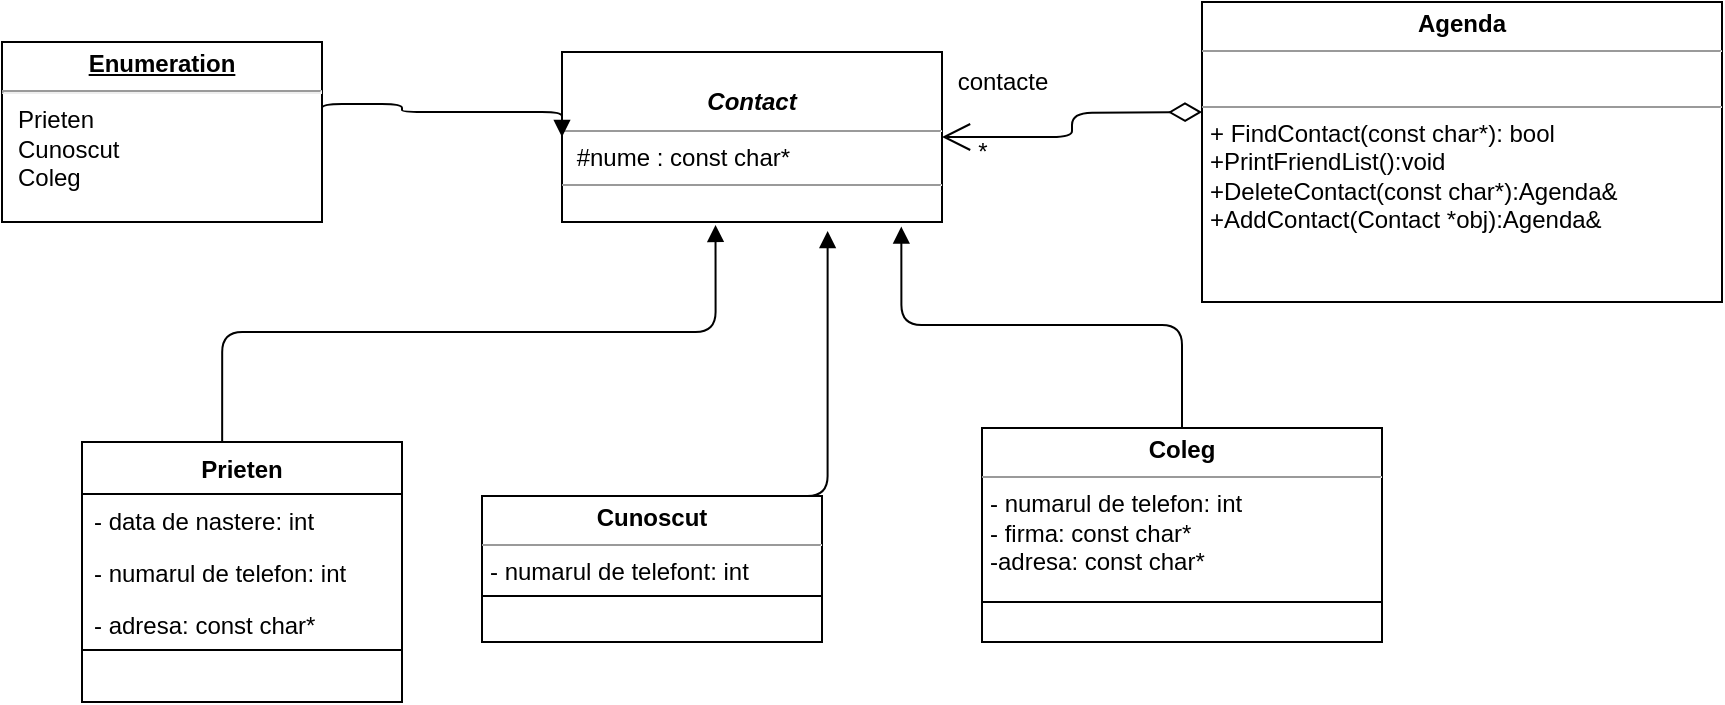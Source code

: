 <mxfile version="14.6.13" type="github">
  <diagram id="Ui0-9yiIc73Z3Jqmeo89" name="Page-1">
    <mxGraphModel dx="1848" dy="548" grid="1" gridSize="10" guides="1" tooltips="1" connect="1" arrows="1" fold="1" page="1" pageScale="1" pageWidth="850" pageHeight="1100" math="0" shadow="0">
      <root>
        <mxCell id="0" />
        <mxCell id="1" parent="0" />
        <mxCell id="4XsNZCwpFAy48UcLujAn-5" value="&lt;p style=&quot;margin: 0px ; margin-top: 4px ; text-align: center&quot;&gt;&lt;br&gt;&lt;b&gt;&lt;i&gt;Contact&lt;/i&gt;&lt;/b&gt;&lt;/p&gt;&lt;hr size=&quot;1&quot;&gt;&lt;p style=&quot;margin: 0px ; margin-left: 4px&quot;&gt;&amp;nbsp;#nume : const char*&lt;br&gt;&lt;/p&gt;&lt;hr size=&quot;1&quot;&gt;&lt;p style=&quot;margin: 0px ; margin-left: 4px&quot;&gt;&lt;br&gt;&lt;/p&gt;" style="verticalAlign=top;align=left;overflow=fill;fontSize=12;fontFamily=Helvetica;html=1;" parent="1" vertex="1">
          <mxGeometry x="250" y="35" width="190" height="85" as="geometry" />
        </mxCell>
        <mxCell id="4XsNZCwpFAy48UcLujAn-6" value="Prieten" style="swimlane;fontStyle=1;childLayout=stackLayout;horizontal=1;startSize=26;fillColor=none;horizontalStack=0;resizeParent=1;resizeParentMax=0;resizeLast=0;collapsible=1;marginBottom=0;" parent="1" vertex="1">
          <mxGeometry x="10" y="230" width="160" height="104" as="geometry">
            <mxRectangle x="90" y="210" width="70" height="26" as="alternateBounds" />
          </mxGeometry>
        </mxCell>
        <mxCell id="4XsNZCwpFAy48UcLujAn-7" value="- data de nastere: int" style="text;strokeColor=none;fillColor=none;align=left;verticalAlign=top;spacingLeft=4;spacingRight=4;overflow=hidden;rotatable=0;points=[[0,0.5],[1,0.5]];portConstraint=eastwest;" parent="4XsNZCwpFAy48UcLujAn-6" vertex="1">
          <mxGeometry y="26" width="160" height="26" as="geometry" />
        </mxCell>
        <mxCell id="4XsNZCwpFAy48UcLujAn-8" value="- numarul de telefon: int" style="text;strokeColor=none;fillColor=none;align=left;verticalAlign=top;spacingLeft=4;spacingRight=4;overflow=hidden;rotatable=0;points=[[0,0.5],[1,0.5]];portConstraint=eastwest;" parent="4XsNZCwpFAy48UcLujAn-6" vertex="1">
          <mxGeometry y="52" width="160" height="26" as="geometry" />
        </mxCell>
        <mxCell id="4XsNZCwpFAy48UcLujAn-9" value="- adresa: const char*" style="text;strokeColor=none;fillColor=none;align=left;verticalAlign=top;spacingLeft=4;spacingRight=4;overflow=hidden;rotatable=0;points=[[0,0.5],[1,0.5]];portConstraint=eastwest;" parent="4XsNZCwpFAy48UcLujAn-6" vertex="1">
          <mxGeometry y="78" width="160" height="26" as="geometry" />
        </mxCell>
        <mxCell id="4XsNZCwpFAy48UcLujAn-12" value="&lt;p style=&quot;margin: 0px ; margin-top: 4px ; text-align: center&quot;&gt;&lt;b&gt;Cunoscut&lt;/b&gt;&lt;/p&gt;&lt;hr size=&quot;1&quot;&gt;&lt;p style=&quot;margin: 0px ; margin-left: 4px&quot;&gt;- numarul de telefont: int&lt;/p&gt;&lt;p style=&quot;margin: 0px ; margin-left: 4px&quot;&gt;&lt;br&gt;&lt;/p&gt;" style="verticalAlign=top;align=left;overflow=fill;fontSize=12;fontFamily=Helvetica;html=1;" parent="1" vertex="1">
          <mxGeometry x="210" y="257" width="170" height="50" as="geometry" />
        </mxCell>
        <mxCell id="4XsNZCwpFAy48UcLujAn-13" value="&lt;p style=&quot;margin: 0px ; margin-top: 4px ; text-align: center&quot;&gt;&lt;b&gt;Coleg&lt;/b&gt;&lt;/p&gt;&lt;hr size=&quot;1&quot;&gt;&lt;p style=&quot;margin: 0px ; margin-left: 4px&quot;&gt;- numarul de telefon: int&lt;/p&gt;&lt;p style=&quot;margin: 0px ; margin-left: 4px&quot;&gt;- firma: const char*&lt;/p&gt;&lt;p style=&quot;margin: 0px ; margin-left: 4px&quot;&gt;-adresa: const char*&lt;/p&gt;&lt;p style=&quot;margin: 0px ; margin-left: 4px&quot;&gt;&lt;br&gt;&lt;/p&gt;" style="verticalAlign=top;align=left;overflow=fill;fontSize=12;fontFamily=Helvetica;html=1;" parent="1" vertex="1">
          <mxGeometry x="460" y="223" width="200" height="87" as="geometry" />
        </mxCell>
        <mxCell id="4XsNZCwpFAy48UcLujAn-15" value="&lt;p style=&quot;margin: 0px ; margin-top: 4px ; text-align: center&quot;&gt;&lt;b&gt;Agenda&lt;/b&gt;&lt;/p&gt;&lt;hr size=&quot;1&quot;&gt;&lt;p style=&quot;margin: 0px ; margin-left: 4px&quot;&gt;&lt;br&gt;&lt;/p&gt;&lt;hr size=&quot;1&quot;&gt;&lt;p style=&quot;margin: 0px ; margin-left: 4px&quot;&gt;+ FindContact(const char*): bool&lt;/p&gt;&lt;p style=&quot;margin: 0px ; margin-left: 4px&quot;&gt;+PrintFriendList():void&lt;/p&gt;&lt;p style=&quot;margin: 0px ; margin-left: 4px&quot;&gt;+DeleteContact(const char*):Agenda&amp;amp;&lt;/p&gt;&lt;p style=&quot;margin: 0px ; margin-left: 4px&quot;&gt;+AddContact(Contact *obj):Agenda&amp;amp;&lt;/p&gt;&lt;p style=&quot;margin: 0px ; margin-left: 4px&quot;&gt;&lt;br&gt;&lt;/p&gt;&lt;p style=&quot;margin: 0px ; margin-left: 4px&quot;&gt;&lt;br&gt;&lt;/p&gt;&lt;p style=&quot;margin: 0px ; margin-left: 4px&quot;&gt;&lt;br&gt;&lt;/p&gt;" style="verticalAlign=top;align=left;overflow=fill;fontSize=12;fontFamily=Helvetica;html=1;" parent="1" vertex="1">
          <mxGeometry x="570" y="10" width="260" height="150" as="geometry" />
        </mxCell>
        <mxCell id="4XsNZCwpFAy48UcLujAn-20" value="" style="endArrow=open;html=1;endSize=12;startArrow=diamondThin;startSize=14;startFill=0;edgeStyle=orthogonalEdgeStyle;align=left;verticalAlign=bottom;entryX=1;entryY=0.5;entryDx=0;entryDy=0;" parent="1" target="4XsNZCwpFAy48UcLujAn-5" edge="1">
          <mxGeometry x="-0.43" y="51" relative="1" as="geometry">
            <mxPoint x="570" y="65" as="sourcePoint" />
            <mxPoint x="390" y="69.5" as="targetPoint" />
            <Array as="points" />
            <mxPoint as="offset" />
          </mxGeometry>
        </mxCell>
        <mxCell id="4XsNZCwpFAy48UcLujAn-21" value="" style="endArrow=block;endFill=1;html=1;edgeStyle=orthogonalEdgeStyle;align=left;verticalAlign=top;exitX=0.438;exitY=0;exitDx=0;exitDy=0;exitPerimeter=0;entryX=0.404;entryY=1.017;entryDx=0;entryDy=0;entryPerimeter=0;" parent="1" source="4XsNZCwpFAy48UcLujAn-6" target="4XsNZCwpFAy48UcLujAn-5" edge="1">
          <mxGeometry x="-0.814" y="-10" relative="1" as="geometry">
            <mxPoint x="80" y="180" as="sourcePoint" />
            <mxPoint x="240" y="180" as="targetPoint" />
            <mxPoint as="offset" />
          </mxGeometry>
        </mxCell>
        <mxCell id="4XsNZCwpFAy48UcLujAn-23" value="" style="endArrow=block;endFill=1;html=1;edgeStyle=orthogonalEdgeStyle;align=left;verticalAlign=top;exitX=0.5;exitY=0;exitDx=0;exitDy=0;entryX=0.699;entryY=1.053;entryDx=0;entryDy=0;entryPerimeter=0;" parent="1" source="4XsNZCwpFAy48UcLujAn-12" target="4XsNZCwpFAy48UcLujAn-5" edge="1">
          <mxGeometry x="-0.407" y="-47" relative="1" as="geometry">
            <mxPoint x="330" y="160" as="sourcePoint" />
            <mxPoint x="490" y="160" as="targetPoint" />
            <Array as="points">
              <mxPoint x="383" y="257" />
            </Array>
            <mxPoint as="offset" />
          </mxGeometry>
        </mxCell>
        <mxCell id="4XsNZCwpFAy48UcLujAn-25" value="" style="endArrow=block;endFill=1;html=1;edgeStyle=orthogonalEdgeStyle;align=left;verticalAlign=top;entryX=0.893;entryY=1.027;entryDx=0;entryDy=0;entryPerimeter=0;exitX=0.5;exitY=0;exitDx=0;exitDy=0;" parent="1" source="4XsNZCwpFAy48UcLujAn-13" target="4XsNZCwpFAy48UcLujAn-5" edge="1">
          <mxGeometry x="-0.818" y="-30" relative="1" as="geometry">
            <mxPoint x="520" y="200" as="sourcePoint" />
            <mxPoint x="410" y="200" as="targetPoint" />
            <mxPoint as="offset" />
          </mxGeometry>
        </mxCell>
        <mxCell id="4XsNZCwpFAy48UcLujAn-28" value="*" style="text;html=1;align=center;verticalAlign=middle;resizable=0;points=[];autosize=1;strokeColor=none;" parent="1" vertex="1">
          <mxGeometry x="450" y="75" width="20" height="20" as="geometry" />
        </mxCell>
        <mxCell id="4XsNZCwpFAy48UcLujAn-30" value="contacte" style="text;html=1;align=center;verticalAlign=middle;resizable=0;points=[];autosize=1;strokeColor=none;" parent="1" vertex="1">
          <mxGeometry x="440" y="40" width="60" height="20" as="geometry" />
        </mxCell>
        <mxCell id="1b1aqfyQ7OxpXS8MbRCP-4" value="" style="endArrow=block;endFill=1;html=1;edgeStyle=orthogonalEdgeStyle;align=left;verticalAlign=top;entryX=0;entryY=0.5;entryDx=0;entryDy=0;" parent="1" target="4XsNZCwpFAy48UcLujAn-5" edge="1">
          <mxGeometry x="-1" relative="1" as="geometry">
            <mxPoint x="130" y="65" as="sourcePoint" />
            <mxPoint x="190" y="70" as="targetPoint" />
            <Array as="points">
              <mxPoint x="170" y="61" />
              <mxPoint x="170" y="65" />
            </Array>
          </mxGeometry>
        </mxCell>
        <mxCell id="1b1aqfyQ7OxpXS8MbRCP-10" value="&lt;p style=&quot;margin: 0px ; margin-top: 4px ; text-align: center ; text-decoration: underline&quot;&gt;&lt;b&gt;Enumeration&lt;/b&gt;&lt;/p&gt;&lt;hr&gt;&lt;p style=&quot;margin: 0px ; margin-left: 8px&quot;&gt;Prieten&lt;br&gt;Cunoscut&lt;br&gt;Coleg&lt;/p&gt;" style="verticalAlign=top;align=left;overflow=fill;fontSize=12;fontFamily=Helvetica;html=1;" parent="1" vertex="1">
          <mxGeometry x="-30" y="30" width="160" height="90" as="geometry" />
        </mxCell>
        <mxCell id="1b1aqfyQ7OxpXS8MbRCP-11" value="" style="html=1;" parent="1" vertex="1">
          <mxGeometry x="210" y="307" width="170" height="23" as="geometry" />
        </mxCell>
        <mxCell id="1b1aqfyQ7OxpXS8MbRCP-12" value="" style="html=1;" parent="1" vertex="1">
          <mxGeometry x="10" y="334" width="160" height="26" as="geometry" />
        </mxCell>
        <mxCell id="1b1aqfyQ7OxpXS8MbRCP-13" value="" style="html=1;" parent="1" vertex="1">
          <mxGeometry x="460" y="310" width="200" height="20" as="geometry" />
        </mxCell>
      </root>
    </mxGraphModel>
  </diagram>
</mxfile>
